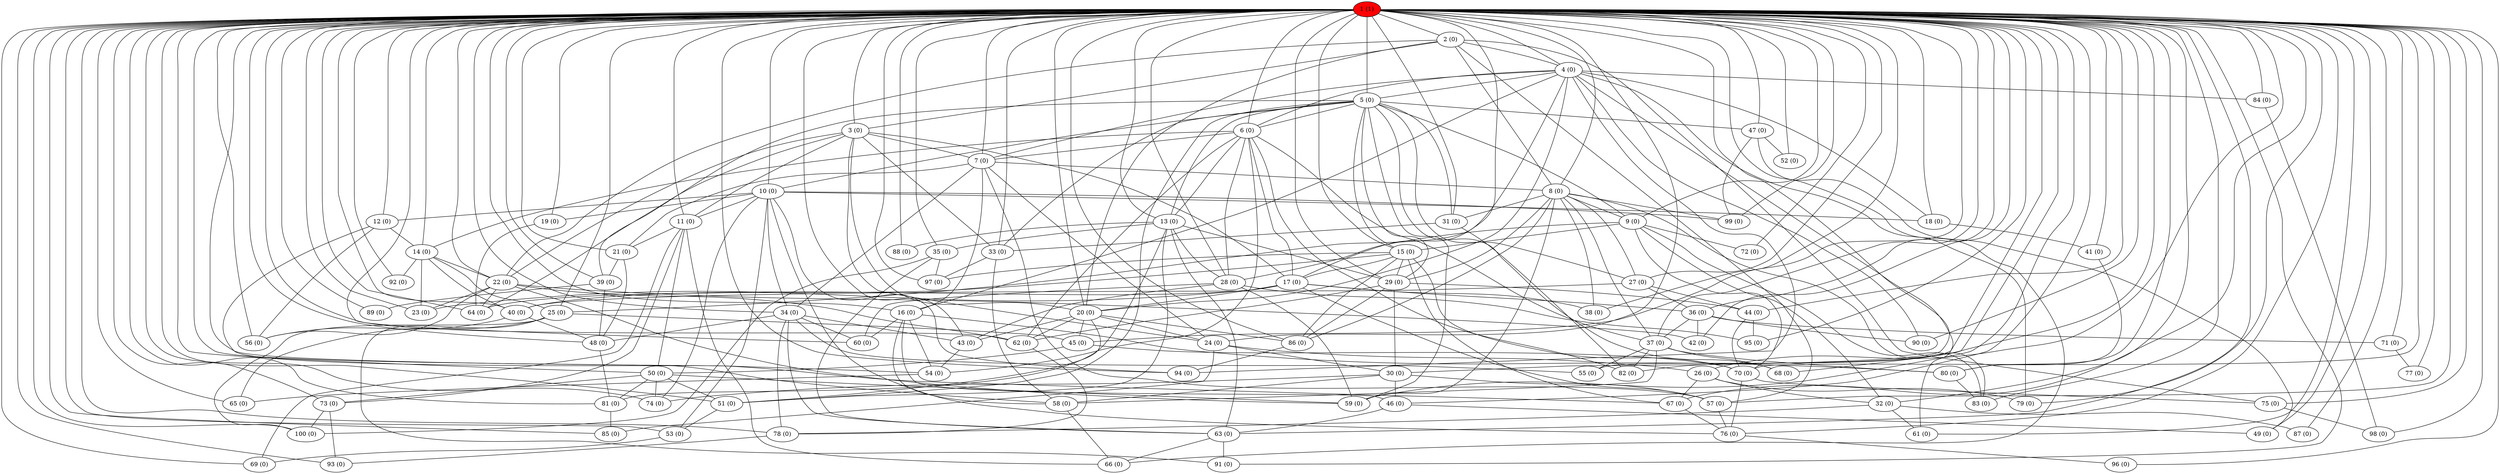 graph romanKDomSet {
	1;
	2;
	3;
	4;
	5;
	6;
	7;
	8;
	9;
	10;
	11;
	12;
	13;
	14;
	15;
	16;
	17;
	18;
	19;
	20;
	21;
	22;
	23;
	24;
	25;
	26;
	27;
	28;
	29;
	30;
	31;
	32;
	33;
	34;
	35;
	36;
	37;
	38;
	39;
	40;
	41;
	42;
	43;
	44;
	45;
	46;
	47;
	48;
	49;
	50;
	51;
	52;
	53;
	54;
	55;
	56;
	57;
	58;
	59;
	60;
	61;
	62;
	63;
	64;
	65;
	66;
	67;
	68;
	69;
	70;
	71;
	72;
	73;
	74;
	75;
	76;
	77;
	78;
	79;
	80;
	81;
	82;
	83;
	84;
	85;
	86;
	87;
	88;
	89;
	90;
	91;
	92;
	93;
	94;
	95;
	96;
	97;
	98;
	99;
	100;
	1 -- 2;
	1 -- 3;
	1 -- 4;
	1 -- 5;
	1 -- 6;
	1 -- 7;
	1 -- 8;
	1 -- 9;
	1 -- 10;
	1 -- 11;
	1 -- 12;
	1 -- 13;
	1 -- 14;
	1 -- 15;
	1 -- 16;
	1 -- 17;
	1 -- 18;
	1 -- 19;
	1 -- 20;
	1 -- 21;
	1 -- 22;
	1 -- 23;
	1 -- 24;
	1 -- 25;
	1 -- 26;
	1 -- 27;
	1 -- 28;
	1 -- 29;
	1 -- 30;
	1 -- 31;
	1 -- 32;
	1 -- 33;
	1 -- 34;
	1 -- 35;
	1 -- 36;
	1 -- 37;
	1 -- 38;
	1 -- 39;
	1 -- 40;
	1 -- 41;
	1 -- 42;
	1 -- 43;
	1 -- 44;
	1 -- 45;
	1 -- 46;
	1 -- 47;
	1 -- 48;
	1 -- 49;
	1 -- 50;
	1 -- 51;
	1 -- 52;
	1 -- 53;
	1 -- 54;
	1 -- 55;
	1 -- 56;
	1 -- 57;
	1 -- 58;
	1 -- 59;
	1 -- 60;
	1 -- 61;
	1 -- 62;
	1 -- 63;
	1 -- 64;
	1 -- 65;
	1 -- 66;
	1 -- 67;
	1 -- 68;
	1 -- 69;
	1 -- 70;
	1 -- 71;
	1 -- 72;
	1 -- 73;
	1 -- 74;
	1 -- 75;
	1 -- 76;
	1 -- 77;
	1 -- 78;
	1 -- 79;
	1 -- 80;
	1 -- 81;
	1 -- 82;
	1 -- 83;
	1 -- 84;
	1 -- 85;
	1 -- 86;
	1 -- 87;
	1 -- 88;
	1 -- 89;
	1 -- 90;
	1 -- 91;
	1 -- 92;
	1 -- 93;
	1 -- 94;
	1 -- 95;
	1 -- 96;
	1 -- 97;
	1 -- 98;
	1 -- 99;
	1 -- 100;
	2 -- 3;
	2 -- 4;
	2 -- 8;
	2 -- 20;
	2 -- 22;
	2 -- 57;
	2 -- 75;
	3 -- 7;
	3 -- 11;
	3 -- 17;
	3 -- 20;
	3 -- 22;
	3 -- 24;
	3 -- 33;
	3 -- 64;
	4 -- 5;
	4 -- 6;
	4 -- 7;
	4 -- 16;
	4 -- 18;
	4 -- 20;
	4 -- 25;
	4 -- 61;
	4 -- 79;
	4 -- 84;
	4 -- 90;
	4 -- 94;
	5 -- 6;
	5 -- 9;
	5 -- 10;
	5 -- 13;
	5 -- 15;
	5 -- 27;
	5 -- 29;
	5 -- 31;
	5 -- 33;
	5 -- 39;
	5 -- 47;
	5 -- 51;
	5 -- 59;
	5 -- 68;
	6 -- 7;
	6 -- 13;
	6 -- 14;
	6 -- 17;
	6 -- 28;
	6 -- 37;
	6 -- 54;
	6 -- 62;
	6 -- 82;
	7 -- 8;
	7 -- 16;
	7 -- 21;
	7 -- 24;
	7 -- 34;
	7 -- 57;
	8 -- 9;
	8 -- 27;
	8 -- 29;
	8 -- 31;
	8 -- 37;
	8 -- 38;
	8 -- 59;
	8 -- 83;
	8 -- 86;
	8 -- 99;
	9 -- 15;
	9 -- 28;
	9 -- 32;
	9 -- 70;
	9 -- 72;
	9 -- 83;
	10 -- 11;
	10 -- 12;
	10 -- 18;
	10 -- 19;
	10 -- 34;
	10 -- 53;
	10 -- 74;
	10 -- 76;
	10 -- 94;
	10 -- 99;
	11 -- 21;
	11 -- 50;
	11 -- 66;
	11 -- 69;
	11 -- 73;
	12 -- 14;
	12 -- 56;
	12 -- 67;
	13 -- 28;
	13 -- 29;
	13 -- 35;
	13 -- 51;
	13 -- 63;
	13 -- 81;
	13 -- 88;
	14 -- 22;
	14 -- 23;
	14 -- 25;
	14 -- 40;
	14 -- 92;
	15 -- 17;
	15 -- 29;
	15 -- 64;
	15 -- 67;
	15 -- 70;
	15 -- 86;
	15 -- 97;
	16 -- 46;
	16 -- 54;
	16 -- 58;
	16 -- 60;
	16 -- 80;
	17 -- 20;
	17 -- 23;
	17 -- 36;
	17 -- 38;
	17 -- 40;
	17 -- 57;
	18 -- 41;
	19 -- 64;
	20 -- 24;
	20 -- 43;
	20 -- 45;
	20 -- 51;
	20 -- 62;
	20 -- 86;
	21 -- 39;
	21 -- 48;
	22 -- 23;
	22 -- 42;
	22 -- 56;
	22 -- 59;
	22 -- 62;
	22 -- 64;
	24 -- 26;
	24 -- 30;
	24 -- 85;
	25 -- 45;
	25 -- 65;
	25 -- 91;
	25 -- 100;
	26 -- 32;
	26 -- 67;
	26 -- 79;
	27 -- 36;
	27 -- 40;
	27 -- 44;
	28 -- 43;
	28 -- 59;
	28 -- 60;
	28 -- 95;
	29 -- 30;
	29 -- 44;
	29 -- 62;
	29 -- 86;
	30 -- 46;
	30 -- 57;
	30 -- 58;
	30 -- 74;
	31 -- 33;
	31 -- 82;
	32 -- 61;
	32 -- 78;
	32 -- 87;
	33 -- 58;
	33 -- 97;
	34 -- 43;
	34 -- 48;
	34 -- 55;
	34 -- 60;
	34 -- 63;
	34 -- 78;
	35 -- 63;
	35 -- 97;
	35 -- 100;
	36 -- 37;
	36 -- 42;
	36 -- 71;
	36 -- 90;
	37 -- 55;
	37 -- 58;
	37 -- 68;
	37 -- 80;
	37 -- 82;
	39 -- 48;
	39 -- 89;
	40 -- 48;
	40 -- 56;
	41 -- 80;
	43 -- 54;
	44 -- 70;
	44 -- 95;
	45 -- 50;
	45 -- 70;
	46 -- 49;
	46 -- 63;
	47 -- 49;
	47 -- 52;
	47 -- 99;
	48 -- 81;
	50 -- 51;
	50 -- 59;
	50 -- 73;
	50 -- 74;
	50 -- 81;
	51 -- 53;
	53 -- 69;
	54 -- 65;
	57 -- 76;
	58 -- 66;
	62 -- 78;
	63 -- 66;
	63 -- 91;
	67 -- 76;
	70 -- 75;
	70 -- 76;
	71 -- 77;
	73 -- 93;
	73 -- 100;
	75 -- 98;
	76 -- 96;
	78 -- 93;
	80 -- 83;
	81 -- 85;
	84 -- 98;
	86 -- 94;
	1 [label="1 (1)"];
	2 [label="2 (0)"];
	3 [label="3 (0)"];
	4 [label="4 (0)"];
	5 [label="5 (0)"];
	6 [label="6 (0)"];
	7 [label="7 (0)"];
	8 [label="8 (0)"];
	9 [label="9 (0)"];
	10 [label="10 (0)"];
	11 [label="11 (0)"];
	12 [label="12 (0)"];
	13 [label="13 (0)"];
	14 [label="14 (0)"];
	15 [label="15 (0)"];
	16 [label="16 (0)"];
	17 [label="17 (0)"];
	18 [label="18 (0)"];
	19 [label="19 (0)"];
	20 [label="20 (0)"];
	21 [label="21 (0)"];
	22 [label="22 (0)"];
	23 [label="23 (0)"];
	24 [label="24 (0)"];
	25 [label="25 (0)"];
	26 [label="26 (0)"];
	27 [label="27 (0)"];
	28 [label="28 (0)"];
	29 [label="29 (0)"];
	30 [label="30 (0)"];
	31 [label="31 (0)"];
	32 [label="32 (0)"];
	33 [label="33 (0)"];
	34 [label="34 (0)"];
	35 [label="35 (0)"];
	36 [label="36 (0)"];
	37 [label="37 (0)"];
	38 [label="38 (0)"];
	39 [label="39 (0)"];
	40 [label="40 (0)"];
	41 [label="41 (0)"];
	42 [label="42 (0)"];
	43 [label="43 (0)"];
	44 [label="44 (0)"];
	45 [label="45 (0)"];
	46 [label="46 (0)"];
	47 [label="47 (0)"];
	48 [label="48 (0)"];
	49 [label="49 (0)"];
	50 [label="50 (0)"];
	51 [label="51 (0)"];
	52 [label="52 (0)"];
	53 [label="53 (0)"];
	54 [label="54 (0)"];
	55 [label="55 (0)"];
	56 [label="56 (0)"];
	57 [label="57 (0)"];
	58 [label="58 (0)"];
	59 [label="59 (0)"];
	60 [label="60 (0)"];
	61 [label="61 (0)"];
	62 [label="62 (0)"];
	63 [label="63 (0)"];
	64 [label="64 (0)"];
	65 [label="65 (0)"];
	66 [label="66 (0)"];
	67 [label="67 (0)"];
	68 [label="68 (0)"];
	69 [label="69 (0)"];
	70 [label="70 (0)"];
	71 [label="71 (0)"];
	72 [label="72 (0)"];
	73 [label="73 (0)"];
	74 [label="74 (0)"];
	75 [label="75 (0)"];
	76 [label="76 (0)"];
	77 [label="77 (0)"];
	78 [label="78 (0)"];
	79 [label="79 (0)"];
	80 [label="80 (0)"];
	81 [label="81 (0)"];
	82 [label="82 (0)"];
	83 [label="83 (0)"];
	84 [label="84 (0)"];
	85 [label="85 (0)"];
	86 [label="86 (0)"];
	87 [label="87 (0)"];
	88 [label="88 (0)"];
	89 [label="89 (0)"];
	90 [label="90 (0)"];
	91 [label="91 (0)"];
	92 [label="92 (0)"];
	93 [label="93 (0)"];
	94 [label="94 (0)"];
	95 [label="95 (0)"];
	96 [label="96 (0)"];
	97 [label="97 (0)"];
	98 [label="98 (0)"];
	99 [label="99 (0)"];
	100 [label="100 (0)"];
    1 [style=filled, fillcolor=red];
}
